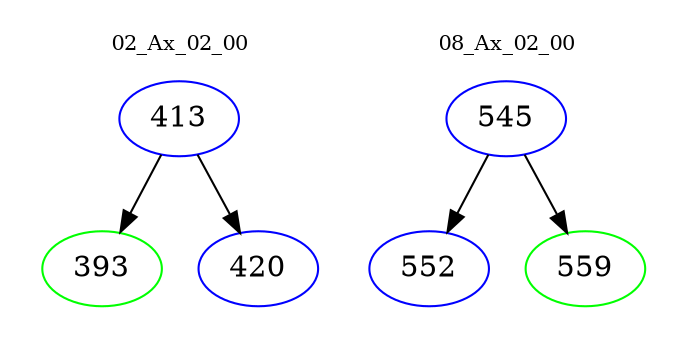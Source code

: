 digraph{
subgraph cluster_0 {
color = white
label = "02_Ax_02_00";
fontsize=10;
T0_413 [label="413", color="blue"]
T0_413 -> T0_393 [color="black"]
T0_393 [label="393", color="green"]
T0_413 -> T0_420 [color="black"]
T0_420 [label="420", color="blue"]
}
subgraph cluster_1 {
color = white
label = "08_Ax_02_00";
fontsize=10;
T1_545 [label="545", color="blue"]
T1_545 -> T1_552 [color="black"]
T1_552 [label="552", color="blue"]
T1_545 -> T1_559 [color="black"]
T1_559 [label="559", color="green"]
}
}
